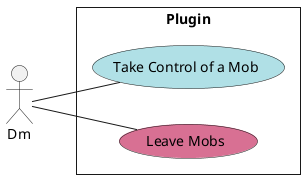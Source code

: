 @startuml
left to right direction
skinparam style strictuml
skinparam packageStyle rect
skinparam defaultfontname Verdana
actor Dm as dm
rectangle "Plugin" {
  (Take Control of a Mob) as JP #powderblue
  (Leave Mobs) as R #PaleVioletRed
  dm -- JP
  dm -- R
}
@enduml